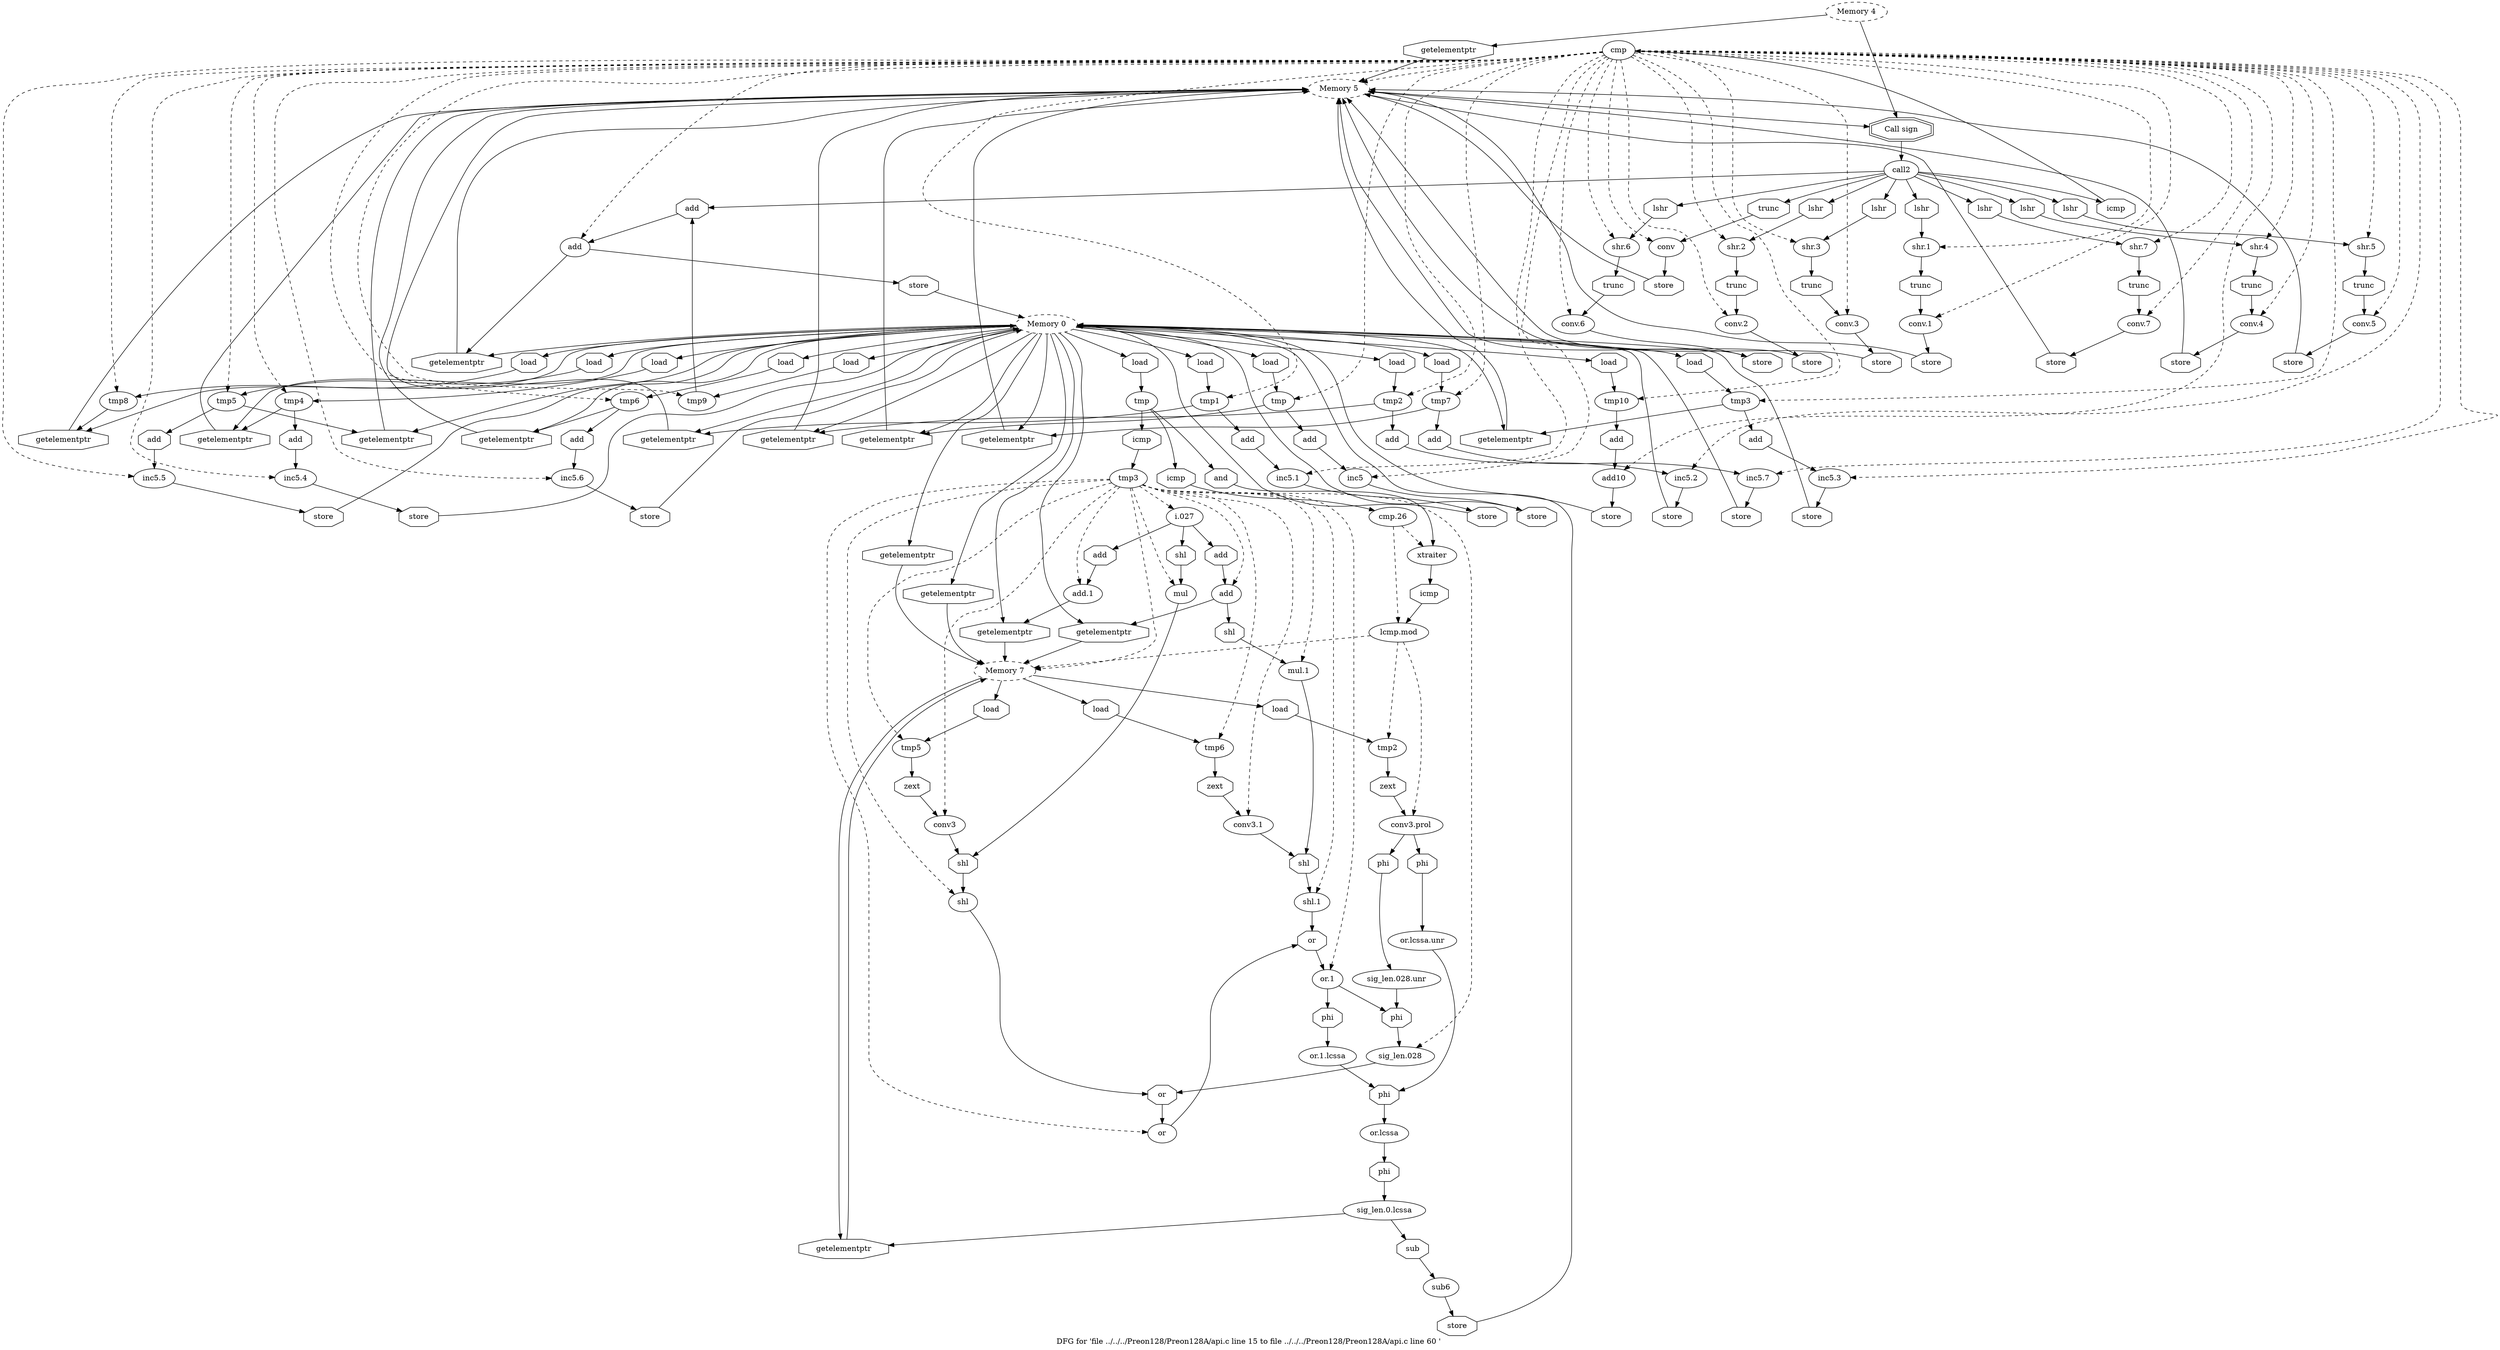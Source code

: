 digraph "DFG for 'file ../../../Preon128/Preon128A/api.c line 15 to file ../../../Preon128/Preon128A/api.c line 60 '  "{
label="DFG for 'file ../../../Preon128/Preon128A/api.c line 15 to file ../../../Preon128/Preon128A/api.c line 60 ' ";
node_3002[shape=ellipse,style=solid,label="cmp"]
node_2997[shape=ellipse,style=dashed,label="Memory 5"]
"node_3002"->"node_2997" [style=dashed]
node_3084[shape=ellipse,style=solid,label="tmp7"]
"node_3002"->"node_3084" [style=dashed]
node_3091[shape=ellipse,style=solid,label="tmp8"]
"node_3002"->"node_3091" [style=dashed]
node_3071[shape=ellipse,style=solid,label="conv.6"]
"node_3002"->"node_3071" [style=dashed]
node_3035[shape=ellipse,style=solid,label="shr.3"]
"node_3002"->"node_3035" [style=dashed]
node_3094[shape=ellipse,style=solid,label="tmp9"]
"node_3002"->"node_3094" [style=dashed]
node_3026[shape=ellipse,style=solid,label="conv.2"]
"node_3002"->"node_3026" [style=dashed]
node_3080[shape=ellipse,style=solid,label="shr.7"]
"node_3002"->"node_3080" [style=dashed]
node_3008[shape=ellipse,style=solid,label="inc5"]
"node_3002"->"node_3008" [style=dashed]
node_3073[shape=ellipse,style=solid,label="tmp6"]
"node_3002"->"node_3073" [style=dashed]
node_3006[shape=ellipse,style=solid,label="tmp"]
"node_3002"->"node_3006" [style=dashed]
node_3040[shape=ellipse,style=solid,label="tmp3"]
"node_3002"->"node_3040" [style=dashed]
node_3028[shape=ellipse,style=solid,label="tmp2"]
"node_3002"->"node_3028" [style=dashed]
node_3096[shape=ellipse,style=solid,label="add"]
"node_3002"->"node_3096" [style=dashed]
node_3051[shape=ellipse,style=solid,label="tmp4"]
"node_3002"->"node_3051" [style=dashed]
node_3004[shape=ellipse,style=solid,label="conv"]
"node_3002"->"node_3004" [style=dashed]
node_3100[shape=ellipse,style=solid,label="tmp10"]
"node_3002"->"node_3100" [style=dashed]
node_3102[shape=ellipse,style=solid,label="add10"]
"node_3002"->"node_3102" [style=dashed]
node_3042[shape=ellipse,style=solid,label="inc5.3"]
"node_3002"->"node_3042" [style=dashed]
node_3017[shape=ellipse,style=solid,label="tmp1"]
"node_3002"->"node_3017" [style=dashed]
node_3015[shape=ellipse,style=solid,label="conv.1"]
"node_3002"->"node_3015" [style=dashed]
node_3082[shape=ellipse,style=solid,label="conv.7"]
"node_3002"->"node_3082" [style=dashed]
node_3013[shape=ellipse,style=solid,label="shr.1"]
"node_3002"->"node_3013" [style=dashed]
node_3053[shape=ellipse,style=solid,label="inc5.4"]
"node_3002"->"node_3053" [style=dashed]
node_3069[shape=ellipse,style=solid,label="shr.6"]
"node_3002"->"node_3069" [style=dashed]
node_3062[shape=ellipse,style=solid,label="tmp5"]
"node_3002"->"node_3062" [style=dashed]
node_3019[shape=ellipse,style=solid,label="inc5.1"]
"node_3002"->"node_3019" [style=dashed]
node_3024[shape=ellipse,style=solid,label="shr.2"]
"node_3002"->"node_3024" [style=dashed]
node_3037[shape=ellipse,style=solid,label="conv.3"]
"node_3002"->"node_3037" [style=dashed]
node_3030[shape=ellipse,style=solid,label="inc5.2"]
"node_3002"->"node_3030" [style=dashed]
node_3064[shape=ellipse,style=solid,label="inc5.5"]
"node_3002"->"node_3064" [style=dashed]
node_3049[shape=ellipse,style=solid,label="conv.4"]
"node_3002"->"node_3049" [style=dashed]
node_3075[shape=ellipse,style=solid,label="inc5.6"]
"node_3002"->"node_3075" [style=dashed]
node_3086[shape=ellipse,style=solid,label="inc5.7"]
"node_3002"->"node_3086" [style=dashed]
node_3060[shape=ellipse,style=solid,label="conv.5"]
"node_3002"->"node_3060" [style=dashed]
node_3047[shape=ellipse,style=solid,label="shr.4"]
"node_3002"->"node_3047" [style=dashed]
node_3058[shape=ellipse,style=solid,label="shr.5"]
"node_3002"->"node_3058" [style=dashed]
node_3001[shape=doubleoctagon,style=solid,label="Call sign"]
node_3000[shape=ellipse,style=solid,label="call2"]
"node_3001"->"node_3000"
node_3003[shape=octagon,style=solid,label="icmp"]
"node_3000"->"node_3003"
node_3036[shape=octagon,style=solid,label="lshr"]
"node_3000"->"node_3036"
node_3005[shape=octagon,style=solid,label="trunc"]
"node_3000"->"node_3005"
node_3097[shape=octagon,style=solid,label="add"]
"node_3000"->"node_3097"
node_3070[shape=octagon,style=solid,label="lshr"]
"node_3000"->"node_3070"
node_3025[shape=octagon,style=solid,label="lshr"]
"node_3000"->"node_3025"
node_3081[shape=octagon,style=solid,label="lshr"]
"node_3000"->"node_3081"
node_3014[shape=octagon,style=solid,label="lshr"]
"node_3000"->"node_3014"
node_3048[shape=octagon,style=solid,label="lshr"]
"node_3000"->"node_3048"
node_3059[shape=octagon,style=solid,label="lshr"]
"node_3000"->"node_3059"
node_2999[shape=ellipse,style=dashed,label="Memory 4"]
"node_2999"->"node_3001"
node_2998[shape=octagon,style=solid,label="getelementptr"]
"node_2999"->"node_2998"
"node_2998"->"node_2997"
"node_2997"->"node_3001"
node_2996[shape=ellipse,style=dashed,label="Memory 0"]
node_3067[shape=octagon,style=solid,label="getelementptr"]
"node_2996"->"node_3067"
node_3089[shape=octagon,style=solid,label="getelementptr"]
"node_2996"->"node_3089"
node_3092[shape=octagon,style=solid,label="load"]
"node_2996"->"node_3092"
node_3093[shape=octagon,style=solid,label="getelementptr"]
"node_2996"->"node_3093"
node_3078[shape=octagon,style=solid,label="getelementptr"]
"node_2996"->"node_3078"
node_3007[shape=octagon,style=solid,label="load"]
"node_2996"->"node_3007"
node_3134[shape=octagon,style=solid,label="getelementptr"]
"node_2996"->"node_3134"
node_3074[shape=octagon,style=solid,label="load"]
"node_2996"->"node_3074"
node_3095[shape=octagon,style=solid,label="load"]
"node_2996"->"node_3095"
node_3159[shape=octagon,style=solid,label="getelementptr"]
"node_2996"->"node_3159"
node_3011[shape=octagon,style=solid,label="getelementptr"]
"node_2996"->"node_3011"
node_3041[shape=octagon,style=solid,label="load"]
"node_2996"->"node_3041"
node_3052[shape=octagon,style=solid,label="load"]
"node_2996"->"node_3052"
node_3099[shape=octagon,style=solid,label="getelementptr"]
"node_2996"->"node_3099"
node_3101[shape=octagon,style=solid,label="load"]
"node_2996"->"node_3101"
node_3018[shape=octagon,style=solid,label="load"]
"node_2996"->"node_3018"
node_3045[shape=octagon,style=solid,label="getelementptr"]
"node_2996"->"node_3045"
node_3105[shape=octagon,style=solid,label="load"]
"node_2996"->"node_3105"
node_3029[shape=octagon,style=solid,label="load"]
"node_2996"->"node_3029"
node_3113[shape=octagon,style=solid,label="getelementptr"]
"node_2996"->"node_3113"
node_3085[shape=octagon,style=solid,label="load"]
"node_2996"->"node_3085"
node_3033[shape=octagon,style=solid,label="getelementptr"]
"node_2996"->"node_3033"
node_3150[shape=octagon,style=solid,label="getelementptr"]
"node_2996"->"node_3150"
node_3056[shape=octagon,style=solid,label="getelementptr"]
"node_2996"->"node_3056"
node_3063[shape=octagon,style=solid,label="load"]
"node_2996"->"node_3063"
node_3022[shape=octagon,style=solid,label="getelementptr"]
"node_2996"->"node_3022"
node_3137[shape=ellipse,style=solid,label="i.027"]
node_3136[shape=octagon,style=solid,label="add"]
"node_3137"->"node_3136"
node_3152[shape=octagon,style=solid,label="shl"]
"node_3137"->"node_3152"
node_3141[shape=octagon,style=solid,label="add"]
"node_3137"->"node_3141"
node_3138[shape=ellipse,style=solid,label="mul.1"]
node_3129[shape=octagon,style=solid,label="shl"]
"node_3138"->"node_3129"
"node_3067"->"node_2997"
node_3068[shape=octagon,style=solid,label="store"]
"node_3068"->"node_2997"
node_3034[shape=octagon,style=solid,label="store"]
"node_3034"->"node_2997"
"node_3089"->"node_2997"
node_3090[shape=octagon,style=solid,label="store"]
"node_3090"->"node_2997"
node_3145[shape=octagon,style=solid,label="shl"]
node_3144[shape=ellipse,style=solid,label="shl"]
"node_3145"->"node_3144"
node_3146[shape=ellipse,style=solid,label="conv3"]
"node_3146"->"node_3145"
node_3153[shape=ellipse,style=solid,label="sig_len.028"]
node_3143[shape=octagon,style=solid,label="or"]
"node_3153"->"node_3143"
node_3154[shape=octagon,style=solid,label="phi"]
"node_3154"->"node_3153"
node_3039[shape=octagon,style=solid,label="store"]
"node_3039"->"node_2996"
node_3050[shape=octagon,style=solid,label="trunc"]
"node_3050"->"node_3049"
"node_3084"->"node_3089"
node_3087[shape=octagon,style=solid,label="add"]
"node_3084"->"node_3087"
"node_3091"->"node_3093"
"node_3092"->"node_3091"
node_3079[shape=octagon,style=solid,label="store"]
"node_3071"->"node_3079"
node_3157[shape=ellipse,style=solid,label="sig_len.0.lcssa"]
node_3161[shape=octagon,style=solid,label="sub"]
"node_3157"->"node_3161"
node_3163[shape=octagon,style=solid,label="getelementptr"]
"node_3157"->"node_3163"
node_3158[shape=octagon,style=solid,label="phi"]
"node_3158"->"node_3157"
"node_3003"->"node_3002"
node_3038[shape=octagon,style=solid,label="trunc"]
"node_3035"->"node_3038"
node_3010[shape=octagon,style=solid,label="store"]
"node_3010"->"node_2996"
"node_3093"->"node_2997"
"node_3094"->"node_3097"
"node_3026"->"node_3034"
node_3009[shape=octagon,style=solid,label="add"]
"node_3009"->"node_3008"
node_3083[shape=octagon,style=solid,label="trunc"]
"node_3080"->"node_3083"
node_3032[shape=octagon,style=solid,label="store"]
"node_3032"->"node_2996"
"node_3036"->"node_3035"
"node_3008"->"node_3010"
node_3072[shape=octagon,style=solid,label="trunc"]
"node_3072"->"node_3071"
node_3135[shape=ellipse,style=solid,label="add.1"]
"node_3135"->"node_3134"
"node_3136"->"node_3135"
node_3147[shape=octagon,style=solid,label="zext"]
"node_3147"->"node_3146"
node_3148[shape=ellipse,style=solid,label="tmp5"]
"node_3148"->"node_3147"
node_3139[shape=octagon,style=solid,label="shl"]
"node_3139"->"node_3138"
node_3140[shape=ellipse,style=solid,label="add"]
"node_3140"->"node_3139"
"node_3140"->"node_3150"
"node_3087"->"node_3086"
node_3088[shape=octagon,style=solid,label="store"]
"node_3088"->"node_2996"
"node_3073"->"node_3078"
node_3076[shape=octagon,style=solid,label="add"]
"node_3073"->"node_3076"
"node_3078"->"node_2997"
node_3027[shape=octagon,style=solid,label="trunc"]
"node_3027"->"node_3026"
"node_3007"->"node_3006"
node_3044[shape=octagon,style=solid,label="store"]
"node_3044"->"node_2996"
"node_3006"->"node_3009"
"node_3006"->"node_3011"
"node_3005"->"node_3004"
node_3133[shape=octagon,style=solid,label="load"]
node_3132[shape=ellipse,style=solid,label="tmp6"]
"node_3133"->"node_3132"
node_3112[shape=ellipse,style=dashed,label="Memory 7"]
"node_3134"->"node_3112"
node_3142[shape=ellipse,style=solid,label="or"]
"node_3143"->"node_3142"
"node_3144"->"node_3143"
node_3031[shape=octagon,style=solid,label="add"]
"node_3031"->"node_3030"
"node_3040"->"node_3045"
node_3043[shape=octagon,style=solid,label="add"]
"node_3040"->"node_3043"
"node_3074"->"node_3073"
"node_3028"->"node_3031"
"node_3028"->"node_3033"
"node_3095"->"node_3094"
node_3098[shape=octagon,style=solid,label="store"]
"node_3096"->"node_3098"
"node_3096"->"node_3099"
"node_3159"->"node_3112"
node_3160[shape=ellipse,style=solid,label="sub6"]
node_3162[shape=octagon,style=solid,label="store"]
"node_3160"->"node_3162"
node_3065[shape=octagon,style=solid,label="add"]
"node_3065"->"node_3064"
node_3054[shape=octagon,style=solid,label="add"]
"node_3051"->"node_3054"
"node_3051"->"node_3056"
"node_3097"->"node_3096"
"node_3098"->"node_2996"
"node_3070"->"node_3069"
node_3012[shape=octagon,style=solid,label="store"]
"node_3004"->"node_3012"
"node_3011"->"node_2997"
"node_3025"->"node_3024"
"node_3041"->"node_3040"
"node_3052"->"node_3051"
"node_3099"->"node_2997"
node_3103[shape=octagon,style=solid,label="add"]
"node_3100"->"node_3103"
"node_3101"->"node_3100"
"node_3102"->"node_3039"
"node_3018"->"node_3017"
"node_3042"->"node_3044"
node_3077[shape=octagon,style=solid,label="store"]
"node_3077"->"node_2996"
node_3046[shape=octagon,style=solid,label="store"]
"node_3046"->"node_2997"
"node_3103"->"node_3102"
node_3104[shape=ellipse,style=solid,label="tmp"]
node_3107[shape=octagon,style=solid,label="icmp"]
"node_3104"->"node_3107"
node_3109[shape=octagon,style=solid,label="and"]
"node_3104"->"node_3109"
node_3123[shape=octagon,style=solid,label="icmp"]
"node_3104"->"node_3123"
"node_3017"->"node_3022"
node_3020[shape=octagon,style=solid,label="add"]
"node_3017"->"node_3020"
node_3016[shape=octagon,style=solid,label="trunc"]
"node_3016"->"node_3015"
"node_3045"->"node_2997"
"node_3105"->"node_3104"
node_3106[shape=ellipse,style=solid,label="cmp.26"]
node_3108[shape=ellipse,style=solid,label="xtraiter"]
"node_3106"->"node_3108" [style=dashed]
node_3110[shape=ellipse,style=solid,label="lcmp.mod"]
"node_3106"->"node_3110" [style=dashed]
"node_3107"->"node_3106"
node_3111[shape=octagon,style=solid,label="icmp"]
"node_3108"->"node_3111"
"node_3081"->"node_3080"
node_3023[shape=octagon,style=solid,label="store"]
"node_3015"->"node_3023"
"node_3161"->"node_3160"
"node_3162"->"node_2996"
"node_3082"->"node_3090"
"node_3014"->"node_3013"
"node_3109"->"node_3108"
"node_3110"->"node_3112" [style=dashed]
node_3114[shape=ellipse,style=solid,label="tmp2"]
"node_3110"->"node_3114" [style=dashed]
node_3116[shape=ellipse,style=solid,label="conv3.prol"]
"node_3110"->"node_3116" [style=dashed]
"node_3013"->"node_3016"
node_3155[shape=ellipse,style=solid,label="or.lcssa"]
"node_3155"->"node_3158"
node_3156[shape=octagon,style=solid,label="phi"]
"node_3156"->"node_3155"
node_3055[shape=octagon,style=solid,label="store"]
"node_3053"->"node_3055"
"node_3012"->"node_2997"
"node_3111"->"node_3110"
"node_3112"->"node_3133"
"node_3112"->"node_3163"
node_3115[shape=octagon,style=solid,label="load"]
"node_3112"->"node_3115"
node_3149[shape=octagon,style=solid,label="load"]
"node_3112"->"node_3149"
"node_3069"->"node_3072"
"node_3163"->"node_3112"
node_3061[shape=octagon,style=solid,label="trunc"]
"node_3061"->"node_3060"
node_3066[shape=octagon,style=solid,label="store"]
"node_3066"->"node_2996"
"node_3029"->"node_3028"
"node_3113"->"node_3112"
node_3117[shape=octagon,style=solid,label="zext"]
"node_3114"->"node_3117"
"node_3062"->"node_3067"
"node_3062"->"node_3065"
node_3021[shape=octagon,style=solid,label="store"]
"node_3019"->"node_3021"
"node_3054"->"node_3053"
"node_3115"->"node_3114"
node_3119[shape=octagon,style=solid,label="phi"]
"node_3116"->"node_3119"
node_3121[shape=octagon,style=solid,label="phi"]
"node_3116"->"node_3121"
"node_3024"->"node_3027"
"node_3117"->"node_3116"
node_3118[shape=ellipse,style=solid,label="or.lcssa.unr"]
"node_3118"->"node_3156"
"node_3055"->"node_2996"
"node_3085"->"node_3084"
"node_3033"->"node_2997"
"node_3037"->"node_3046"
"node_3030"->"node_3032"
"node_3149"->"node_3148"
"node_3150"->"node_3112"
node_3151[shape=ellipse,style=solid,label="mul"]
"node_3151"->"node_3145"
"node_3152"->"node_3151"
"node_3119"->"node_3118"
node_3120[shape=ellipse,style=solid,label="sig_len.028.unr"]
"node_3120"->"node_3154"
"node_3121"->"node_3120"
node_3122[shape=ellipse,style=solid,label="tmp3"]
"node_3122"->"node_3137" [style=dashed]
"node_3122"->"node_3138" [style=dashed]
"node_3122"->"node_3146" [style=dashed]
"node_3122"->"node_3153" [style=dashed]
"node_3122"->"node_3135" [style=dashed]
"node_3122"->"node_3148" [style=dashed]
"node_3122"->"node_3140" [style=dashed]
"node_3122"->"node_3144" [style=dashed]
"node_3122"->"node_3112" [style=dashed]
"node_3122"->"node_3151" [style=dashed]
node_3126[shape=ellipse,style=solid,label="or.1"]
"node_3122"->"node_3126" [style=dashed]
node_3128[shape=ellipse,style=solid,label="shl.1"]
"node_3122"->"node_3128" [style=dashed]
node_3130[shape=ellipse,style=solid,label="conv3.1"]
"node_3122"->"node_3130" [style=dashed]
"node_3122"->"node_3132" [style=dashed]
"node_3122"->"node_3142" [style=dashed]
"node_3123"->"node_3122"
node_3124[shape=ellipse,style=solid,label="or.1.lcssa"]
"node_3124"->"node_3156"
"node_3064"->"node_3066"
"node_3056"->"node_2997"
node_3125[shape=octagon,style=solid,label="phi"]
"node_3125"->"node_3124"
"node_3126"->"node_3154"
"node_3126"->"node_3125"
"node_3063"->"node_3062"
node_3127[shape=octagon,style=solid,label="or"]
"node_3127"->"node_3126"
"node_3128"->"node_3127"
"node_3043"->"node_3042"
"node_3129"->"node_3128"
"node_3130"->"node_3129"
node_3057[shape=octagon,style=solid,label="store"]
"node_3049"->"node_3057"
"node_3075"->"node_3077"
"node_3057"->"node_2997"
node_3131[shape=octagon,style=solid,label="zext"]
"node_3131"->"node_3130"
"node_3132"->"node_3131"
"node_3023"->"node_2997"
"node_3022"->"node_2997"
"node_3048"->"node_3047"
"node_3079"->"node_2997"
"node_3021"->"node_2996"
"node_3076"->"node_3075"
"node_3086"->"node_3088"
"node_3060"->"node_3068"
"node_3020"->"node_3019"
"node_3083"->"node_3082"
"node_3047"->"node_3050"
"node_3038"->"node_3037"
"node_3141"->"node_3140"
"node_3142"->"node_3127"
"node_3059"->"node_3058"
"node_3058"->"node_3061"
}

